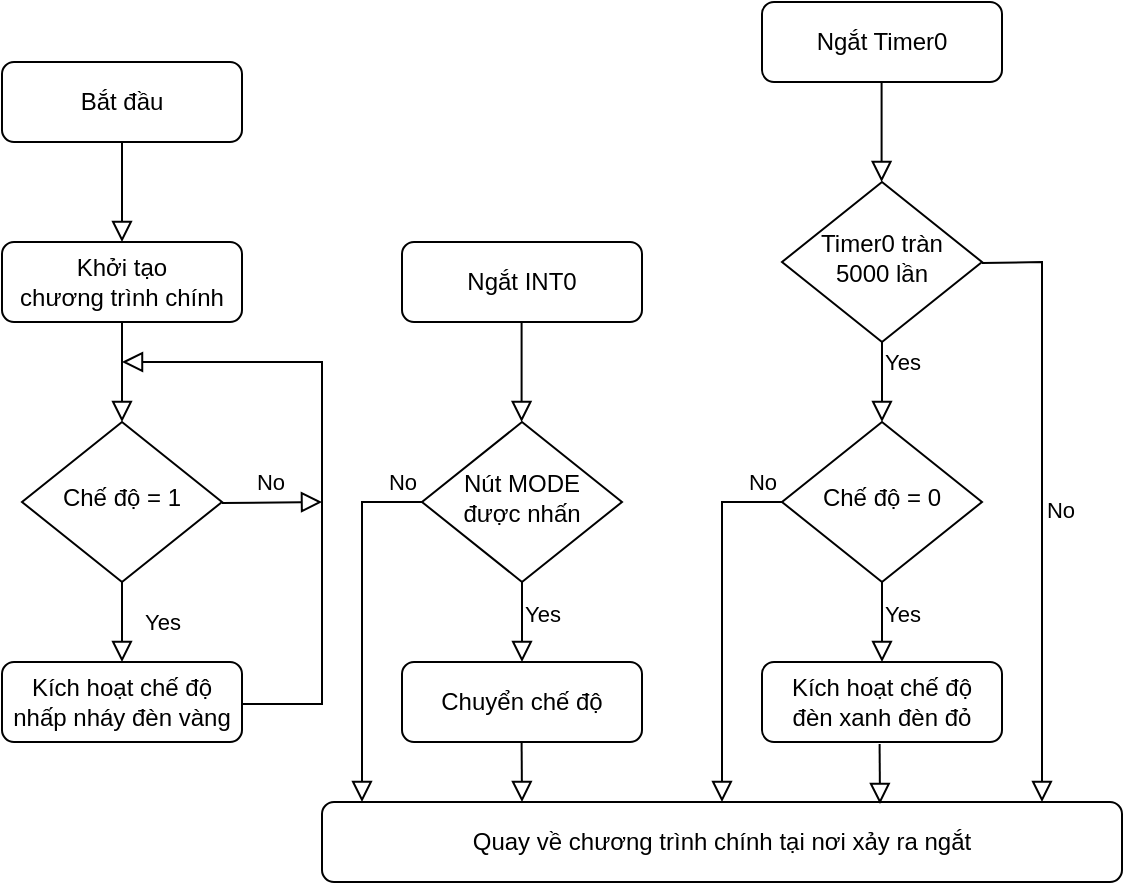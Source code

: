 <mxfile version="24.4.9" type="device">
  <diagram id="C5RBs43oDa-KdzZeNtuy" name="Page-1">
    <mxGraphModel dx="808" dy="1630" grid="1" gridSize="10" guides="1" tooltips="1" connect="1" arrows="1" fold="1" page="1" pageScale="1" pageWidth="827" pageHeight="1169" math="0" shadow="0">
      <root>
        <mxCell id="WIyWlLk6GJQsqaUBKTNV-0" />
        <mxCell id="WIyWlLk6GJQsqaUBKTNV-1" parent="WIyWlLk6GJQsqaUBKTNV-0" />
        <mxCell id="WIyWlLk6GJQsqaUBKTNV-2" value="" style="rounded=0;html=1;jettySize=auto;orthogonalLoop=1;fontSize=11;endArrow=block;endFill=0;endSize=8;strokeWidth=1;shadow=0;labelBackgroundColor=none;edgeStyle=orthogonalEdgeStyle;" parent="WIyWlLk6GJQsqaUBKTNV-1" source="WIyWlLk6GJQsqaUBKTNV-3" target="WIyWlLk6GJQsqaUBKTNV-6" edge="1">
          <mxGeometry relative="1" as="geometry" />
        </mxCell>
        <mxCell id="WIyWlLk6GJQsqaUBKTNV-3" value="Khởi tạo&lt;br&gt;chương trình chính" style="rounded=1;whiteSpace=wrap;html=1;fontSize=12;glass=0;strokeWidth=1;shadow=0;" parent="WIyWlLk6GJQsqaUBKTNV-1" vertex="1">
          <mxGeometry x="160" y="80" width="120" height="40" as="geometry" />
        </mxCell>
        <mxCell id="WIyWlLk6GJQsqaUBKTNV-4" value="Yes" style="rounded=0;html=1;jettySize=auto;orthogonalLoop=1;fontSize=11;endArrow=block;endFill=0;endSize=8;strokeWidth=1;shadow=0;labelBackgroundColor=none;edgeStyle=orthogonalEdgeStyle;" parent="WIyWlLk6GJQsqaUBKTNV-1" source="WIyWlLk6GJQsqaUBKTNV-6" edge="1">
          <mxGeometry y="20" relative="1" as="geometry">
            <mxPoint as="offset" />
            <mxPoint x="220" y="290" as="targetPoint" />
          </mxGeometry>
        </mxCell>
        <mxCell id="WIyWlLk6GJQsqaUBKTNV-5" value="No" style="rounded=0;html=1;jettySize=auto;orthogonalLoop=1;fontSize=11;endArrow=block;endFill=0;endSize=8;strokeWidth=1;shadow=0;labelBackgroundColor=none;movable=1;resizable=1;rotatable=1;deletable=1;editable=1;locked=0;connectable=1;exitX=1;exitY=0.75;exitDx=0;exitDy=0;" parent="WIyWlLk6GJQsqaUBKTNV-1" edge="1">
          <mxGeometry x="0.025" y="10" relative="1" as="geometry">
            <mxPoint x="-1" as="offset" />
            <mxPoint x="270" y="210.48" as="sourcePoint" />
            <mxPoint x="320" y="210" as="targetPoint" />
          </mxGeometry>
        </mxCell>
        <mxCell id="WIyWlLk6GJQsqaUBKTNV-6" value="Chế độ = 1" style="rhombus;whiteSpace=wrap;html=1;shadow=0;fontFamily=Helvetica;fontSize=12;align=center;strokeWidth=1;spacing=6;spacingTop=-4;" parent="WIyWlLk6GJQsqaUBKTNV-1" vertex="1">
          <mxGeometry x="170" y="170" width="100" height="80" as="geometry" />
        </mxCell>
        <mxCell id="WIyWlLk6GJQsqaUBKTNV-11" value="Kích hoạt chế độ&lt;br&gt;nhấp nháy đèn vàng" style="rounded=1;whiteSpace=wrap;html=1;fontSize=12;glass=0;strokeWidth=1;shadow=0;" parent="WIyWlLk6GJQsqaUBKTNV-1" vertex="1">
          <mxGeometry x="160" y="290" width="120" height="40" as="geometry" />
        </mxCell>
        <mxCell id="iPh7NCSvrsrBWpZV8rCk-7" value="Yes" style="rounded=0;html=1;jettySize=auto;orthogonalLoop=1;fontSize=11;endArrow=block;endFill=0;endSize=8;strokeWidth=1;shadow=0;labelBackgroundColor=none;" edge="1" parent="WIyWlLk6GJQsqaUBKTNV-1" source="iPh7NCSvrsrBWpZV8rCk-8">
          <mxGeometry x="-0.208" y="10" relative="1" as="geometry">
            <mxPoint as="offset" />
            <mxPoint x="420" y="290" as="targetPoint" />
          </mxGeometry>
        </mxCell>
        <mxCell id="iPh7NCSvrsrBWpZV8rCk-8" value="Nút MODE&lt;br&gt;được nhấn" style="rhombus;whiteSpace=wrap;html=1;shadow=0;fontFamily=Helvetica;fontSize=12;align=center;strokeWidth=1;spacing=6;spacingTop=-4;" vertex="1" parent="WIyWlLk6GJQsqaUBKTNV-1">
          <mxGeometry x="370" y="170" width="100" height="80" as="geometry" />
        </mxCell>
        <mxCell id="iPh7NCSvrsrBWpZV8rCk-9" value="Ngắt INT0" style="rounded=1;whiteSpace=wrap;html=1;fontSize=12;glass=0;strokeWidth=1;shadow=0;" vertex="1" parent="WIyWlLk6GJQsqaUBKTNV-1">
          <mxGeometry x="360" y="80" width="120" height="40" as="geometry" />
        </mxCell>
        <mxCell id="iPh7NCSvrsrBWpZV8rCk-14" value="" style="rounded=0;html=1;jettySize=auto;orthogonalLoop=1;fontSize=11;endArrow=block;endFill=0;endSize=8;strokeWidth=1;shadow=0;labelBackgroundColor=none;edgeStyle=orthogonalEdgeStyle;" edge="1" parent="WIyWlLk6GJQsqaUBKTNV-1">
          <mxGeometry relative="1" as="geometry">
            <mxPoint x="419.8" y="120" as="sourcePoint" />
            <mxPoint x="419.8" y="170" as="targetPoint" />
          </mxGeometry>
        </mxCell>
        <mxCell id="iPh7NCSvrsrBWpZV8rCk-16" value="No" style="rounded=0;html=1;jettySize=auto;orthogonalLoop=1;fontSize=11;endArrow=block;endFill=0;endSize=8;strokeWidth=1;shadow=0;labelBackgroundColor=none;movable=1;resizable=1;rotatable=1;deletable=1;editable=1;locked=0;connectable=1;exitX=0;exitY=0.5;exitDx=0;exitDy=0;" edge="1" parent="WIyWlLk6GJQsqaUBKTNV-1">
          <mxGeometry x="-0.889" y="-10" relative="1" as="geometry">
            <mxPoint as="offset" />
            <mxPoint x="370" y="210" as="sourcePoint" />
            <mxPoint x="340" y="360" as="targetPoint" />
            <Array as="points">
              <mxPoint x="340" y="210" />
            </Array>
          </mxGeometry>
        </mxCell>
        <mxCell id="iPh7NCSvrsrBWpZV8rCk-20" value="Chuyển chế độ" style="rounded=1;whiteSpace=wrap;html=1;fontSize=12;glass=0;strokeWidth=1;shadow=0;" vertex="1" parent="WIyWlLk6GJQsqaUBKTNV-1">
          <mxGeometry x="360" y="290" width="120" height="40" as="geometry" />
        </mxCell>
        <mxCell id="iPh7NCSvrsrBWpZV8rCk-21" value="Yes" style="rounded=0;html=1;jettySize=auto;orthogonalLoop=1;fontSize=11;endArrow=block;endFill=0;endSize=8;strokeWidth=1;shadow=0;labelBackgroundColor=none;" edge="1" parent="WIyWlLk6GJQsqaUBKTNV-1" source="iPh7NCSvrsrBWpZV8rCk-22">
          <mxGeometry x="-0.208" y="10" relative="1" as="geometry">
            <mxPoint as="offset" />
            <mxPoint x="600" y="290" as="targetPoint" />
          </mxGeometry>
        </mxCell>
        <mxCell id="iPh7NCSvrsrBWpZV8rCk-22" value="Chế độ = 0" style="rhombus;whiteSpace=wrap;html=1;shadow=0;fontFamily=Helvetica;fontSize=12;align=center;strokeWidth=1;spacing=6;spacingTop=-4;" vertex="1" parent="WIyWlLk6GJQsqaUBKTNV-1">
          <mxGeometry x="550" y="170" width="100" height="80" as="geometry" />
        </mxCell>
        <mxCell id="iPh7NCSvrsrBWpZV8rCk-23" value="Ngắt Timer0" style="rounded=1;whiteSpace=wrap;html=1;fontSize=12;glass=0;strokeWidth=1;shadow=0;" vertex="1" parent="WIyWlLk6GJQsqaUBKTNV-1">
          <mxGeometry x="540" y="-40" width="120" height="40" as="geometry" />
        </mxCell>
        <mxCell id="iPh7NCSvrsrBWpZV8rCk-24" value="" style="rounded=0;html=1;jettySize=auto;orthogonalLoop=1;fontSize=11;endArrow=block;endFill=0;endSize=8;strokeWidth=1;shadow=0;labelBackgroundColor=none;edgeStyle=orthogonalEdgeStyle;" edge="1" parent="WIyWlLk6GJQsqaUBKTNV-1">
          <mxGeometry relative="1" as="geometry">
            <mxPoint x="599.8" as="sourcePoint" />
            <mxPoint x="599.8" y="50" as="targetPoint" />
          </mxGeometry>
        </mxCell>
        <mxCell id="iPh7NCSvrsrBWpZV8rCk-25" value="No" style="rounded=0;html=1;jettySize=auto;orthogonalLoop=1;fontSize=11;endArrow=block;endFill=0;endSize=8;strokeWidth=1;shadow=0;labelBackgroundColor=none;movable=1;resizable=1;rotatable=1;deletable=1;editable=1;locked=0;connectable=1;exitX=0;exitY=0.5;exitDx=0;exitDy=0;" edge="1" parent="WIyWlLk6GJQsqaUBKTNV-1">
          <mxGeometry x="-0.889" y="-10" relative="1" as="geometry">
            <mxPoint as="offset" />
            <mxPoint x="550" y="210" as="sourcePoint" />
            <mxPoint x="520" y="360" as="targetPoint" />
            <Array as="points">
              <mxPoint x="520" y="210" />
            </Array>
          </mxGeometry>
        </mxCell>
        <mxCell id="iPh7NCSvrsrBWpZV8rCk-26" value="Kích hoạt chế độ&lt;br&gt;đèn xanh đèn đỏ" style="rounded=1;whiteSpace=wrap;html=1;fontSize=12;glass=0;strokeWidth=1;shadow=0;" vertex="1" parent="WIyWlLk6GJQsqaUBKTNV-1">
          <mxGeometry x="540" y="290" width="120" height="40" as="geometry" />
        </mxCell>
        <mxCell id="iPh7NCSvrsrBWpZV8rCk-27" value="" style="rounded=0;html=1;jettySize=auto;orthogonalLoop=1;fontSize=11;endArrow=block;endFill=0;endSize=8;strokeWidth=1;shadow=0;labelBackgroundColor=none;edgeStyle=orthogonalEdgeStyle;exitX=1;exitY=0.5;exitDx=0;exitDy=0;" edge="1" parent="WIyWlLk6GJQsqaUBKTNV-1">
          <mxGeometry relative="1" as="geometry">
            <mxPoint x="280" y="310" as="sourcePoint" />
            <mxPoint x="220" y="140" as="targetPoint" />
            <Array as="points">
              <mxPoint x="280" y="311" />
              <mxPoint x="320" y="311" />
              <mxPoint x="320" y="140" />
              <mxPoint x="290" y="140" />
            </Array>
          </mxGeometry>
        </mxCell>
        <mxCell id="iPh7NCSvrsrBWpZV8rCk-29" value="Quay về chương trình chính tại nơi xảy ra ngắt" style="rounded=1;whiteSpace=wrap;html=1;fontSize=12;glass=0;strokeWidth=1;shadow=0;" vertex="1" parent="WIyWlLk6GJQsqaUBKTNV-1">
          <mxGeometry x="320" y="360" width="400" height="40" as="geometry" />
        </mxCell>
        <mxCell id="iPh7NCSvrsrBWpZV8rCk-30" value="" style="rounded=0;html=1;jettySize=auto;orthogonalLoop=1;fontSize=11;endArrow=block;endFill=0;endSize=8;strokeWidth=1;shadow=0;labelBackgroundColor=none;edgeStyle=orthogonalEdgeStyle;" edge="1" parent="WIyWlLk6GJQsqaUBKTNV-1">
          <mxGeometry relative="1" as="geometry">
            <mxPoint x="419.8" y="330" as="sourcePoint" />
            <mxPoint x="420" y="360" as="targetPoint" />
          </mxGeometry>
        </mxCell>
        <mxCell id="iPh7NCSvrsrBWpZV8rCk-32" value="" style="rounded=0;html=1;jettySize=auto;orthogonalLoop=1;fontSize=11;endArrow=block;endFill=0;endSize=8;strokeWidth=1;shadow=0;labelBackgroundColor=none;edgeStyle=orthogonalEdgeStyle;" edge="1" parent="WIyWlLk6GJQsqaUBKTNV-1">
          <mxGeometry relative="1" as="geometry">
            <mxPoint x="598.8" y="331" as="sourcePoint" />
            <mxPoint x="599" y="361" as="targetPoint" />
          </mxGeometry>
        </mxCell>
        <mxCell id="iPh7NCSvrsrBWpZV8rCk-33" value="" style="rounded=0;html=1;jettySize=auto;orthogonalLoop=1;fontSize=11;endArrow=block;endFill=0;endSize=8;strokeWidth=1;shadow=0;labelBackgroundColor=none;edgeStyle=orthogonalEdgeStyle;" edge="1" parent="WIyWlLk6GJQsqaUBKTNV-1" source="iPh7NCSvrsrBWpZV8rCk-34">
          <mxGeometry relative="1" as="geometry">
            <mxPoint x="220" y="80" as="targetPoint" />
          </mxGeometry>
        </mxCell>
        <mxCell id="iPh7NCSvrsrBWpZV8rCk-34" value="Bắt đầu" style="rounded=1;whiteSpace=wrap;html=1;fontSize=12;glass=0;strokeWidth=1;shadow=0;" vertex="1" parent="WIyWlLk6GJQsqaUBKTNV-1">
          <mxGeometry x="160" y="-10" width="120" height="40" as="geometry" />
        </mxCell>
        <mxCell id="iPh7NCSvrsrBWpZV8rCk-37" value="Yes" style="rounded=0;html=1;jettySize=auto;orthogonalLoop=1;fontSize=11;endArrow=block;endFill=0;endSize=8;strokeWidth=1;shadow=0;labelBackgroundColor=none;edgeStyle=orthogonalEdgeStyle;" edge="1" parent="WIyWlLk6GJQsqaUBKTNV-1" source="iPh7NCSvrsrBWpZV8rCk-39">
          <mxGeometry x="-0.506" y="10" relative="1" as="geometry">
            <mxPoint as="offset" />
            <mxPoint x="600" y="170" as="targetPoint" />
          </mxGeometry>
        </mxCell>
        <mxCell id="iPh7NCSvrsrBWpZV8rCk-38" value="No" style="rounded=0;html=1;jettySize=auto;orthogonalLoop=1;fontSize=11;endArrow=block;endFill=0;endSize=8;strokeWidth=1;shadow=0;labelBackgroundColor=none;movable=1;resizable=1;rotatable=1;deletable=1;editable=1;locked=0;connectable=1;exitX=1;exitY=0.75;exitDx=0;exitDy=0;entryX=0.9;entryY=0;entryDx=0;entryDy=0;entryPerimeter=0;" edge="1" parent="WIyWlLk6GJQsqaUBKTNV-1" target="iPh7NCSvrsrBWpZV8rCk-29">
          <mxGeometry x="0.025" y="10" relative="1" as="geometry">
            <mxPoint x="-1" as="offset" />
            <mxPoint x="650" y="90.48" as="sourcePoint" />
            <mxPoint x="690" y="140" as="targetPoint" />
            <Array as="points">
              <mxPoint x="680" y="90" />
            </Array>
          </mxGeometry>
        </mxCell>
        <mxCell id="iPh7NCSvrsrBWpZV8rCk-39" value="Timer0 tràn&lt;br&gt;5000 lần" style="rhombus;whiteSpace=wrap;html=1;shadow=0;fontFamily=Helvetica;fontSize=12;align=center;strokeWidth=1;spacing=6;spacingTop=-4;" vertex="1" parent="WIyWlLk6GJQsqaUBKTNV-1">
          <mxGeometry x="550" y="50" width="100" height="80" as="geometry" />
        </mxCell>
      </root>
    </mxGraphModel>
  </diagram>
</mxfile>
